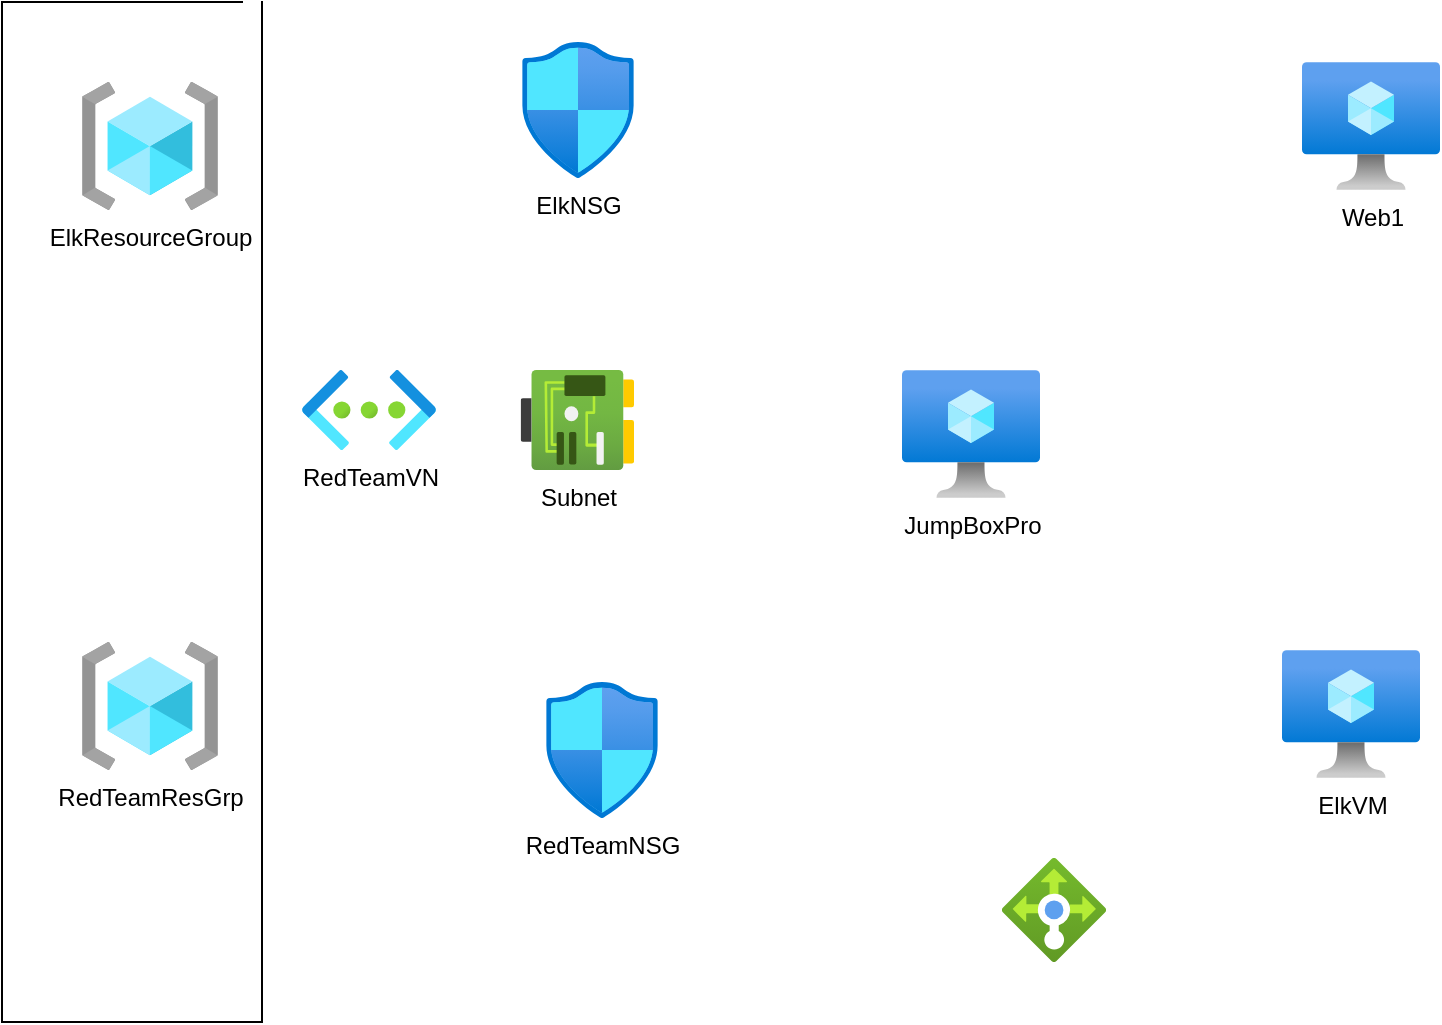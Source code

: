 <mxfile version="14.6.6" type="github"><diagram id="TOLWsfZGjcED0pT0ftrI" name="Page-1"><mxGraphModel dx="1567" dy="595" grid="1" gridSize="10" guides="1" tooltips="1" connect="1" arrows="1" fold="1" page="1" pageScale="1" pageWidth="850" pageHeight="1100" math="0" shadow="0"><root><mxCell id="0"/><mxCell id="1" parent="0"/><mxCell id="Nv0VmueJVm-eM6hG97HO-1" value="RedTeamResGrp" style="aspect=fixed;html=1;points=[];align=center;image;fontSize=12;image=img/lib/azure2/general/Resource_Groups.svg;" vertex="1" parent="1"><mxGeometry x="60" y="430" width="68" height="64" as="geometry"/></mxCell><mxCell id="Nv0VmueJVm-eM6hG97HO-2" value="ElkResourceGroup" style="aspect=fixed;html=1;points=[];align=center;image;fontSize=12;image=img/lib/azure2/general/Resource_Groups.svg;" vertex="1" parent="1"><mxGeometry x="60" y="150" width="68" height="64" as="geometry"/></mxCell><mxCell id="Nv0VmueJVm-eM6hG97HO-3" value="RedTeamVN" style="aspect=fixed;html=1;points=[];align=center;image;fontSize=12;image=img/lib/azure2/networking/Virtual_Networks.svg;" vertex="1" parent="1"><mxGeometry x="170" y="294" width="67" height="40" as="geometry"/></mxCell><mxCell id="Nv0VmueJVm-eM6hG97HO-4" value="Subnet" style="aspect=fixed;html=1;points=[];align=center;image;fontSize=12;image=img/lib/azure2/networking/Network_Interfaces.svg;" vertex="1" parent="1"><mxGeometry x="279.33" y="294" width="56.67" height="50" as="geometry"/></mxCell><mxCell id="Nv0VmueJVm-eM6hG97HO-5" value="ElkNSG" style="aspect=fixed;html=1;points=[];align=center;image;fontSize=12;image=img/lib/azure2/networking/Network_Security_Groups.svg;" vertex="1" parent="1"><mxGeometry x="280" y="130" width="56.0" height="68" as="geometry"/></mxCell><mxCell id="Nv0VmueJVm-eM6hG97HO-6" value="RedTeamNSG" style="aspect=fixed;html=1;points=[];align=center;image;fontSize=12;image=img/lib/azure2/networking/Network_Security_Groups.svg;" vertex="1" parent="1"><mxGeometry x="292" y="450" width="56.0" height="68" as="geometry"/></mxCell><mxCell id="Nv0VmueJVm-eM6hG97HO-7" value="Web1" style="aspect=fixed;html=1;points=[];align=center;image;fontSize=12;image=img/lib/azure2/compute/Virtual_Machine.svg;" vertex="1" parent="1"><mxGeometry x="670" y="140" width="69" height="64" as="geometry"/></mxCell><mxCell id="Nv0VmueJVm-eM6hG97HO-8" value="ElkVM" style="aspect=fixed;html=1;points=[];align=center;image;fontSize=12;image=img/lib/azure2/compute/Virtual_Machine.svg;" vertex="1" parent="1"><mxGeometry x="660" y="434" width="69" height="64" as="geometry"/></mxCell><mxCell id="Nv0VmueJVm-eM6hG97HO-9" value="JumpBoxPro" style="aspect=fixed;html=1;points=[];align=center;image;fontSize=12;image=img/lib/azure2/compute/Virtual_Machine.svg;" vertex="1" parent="1"><mxGeometry x="470" y="294" width="69" height="64" as="geometry"/></mxCell><mxCell id="Nv0VmueJVm-eM6hG97HO-10" value="" style="aspect=fixed;html=1;points=[];align=center;image;fontSize=12;image=img/lib/azure2/networking/Load_Balancers.svg;" vertex="1" parent="1"><mxGeometry x="520" y="538" width="52" height="52" as="geometry"/></mxCell><mxCell id="Nv0VmueJVm-eM6hG97HO-14" value="" style="shape=partialRectangle;whiteSpace=wrap;html=1;bottom=0;right=0;fillColor=none;" vertex="1" parent="1"><mxGeometry x="20" y="110" width="120" height="500" as="geometry"/></mxCell><mxCell id="Nv0VmueJVm-eM6hG97HO-15" value="" style="shape=partialRectangle;whiteSpace=wrap;html=1;bottom=1;right=1;left=1;top=0;fillColor=none;routingCenterX=-0.5;" vertex="1" parent="1"><mxGeometry x="20" y="110" width="130" height="510" as="geometry"/></mxCell></root></mxGraphModel></diagram></mxfile>